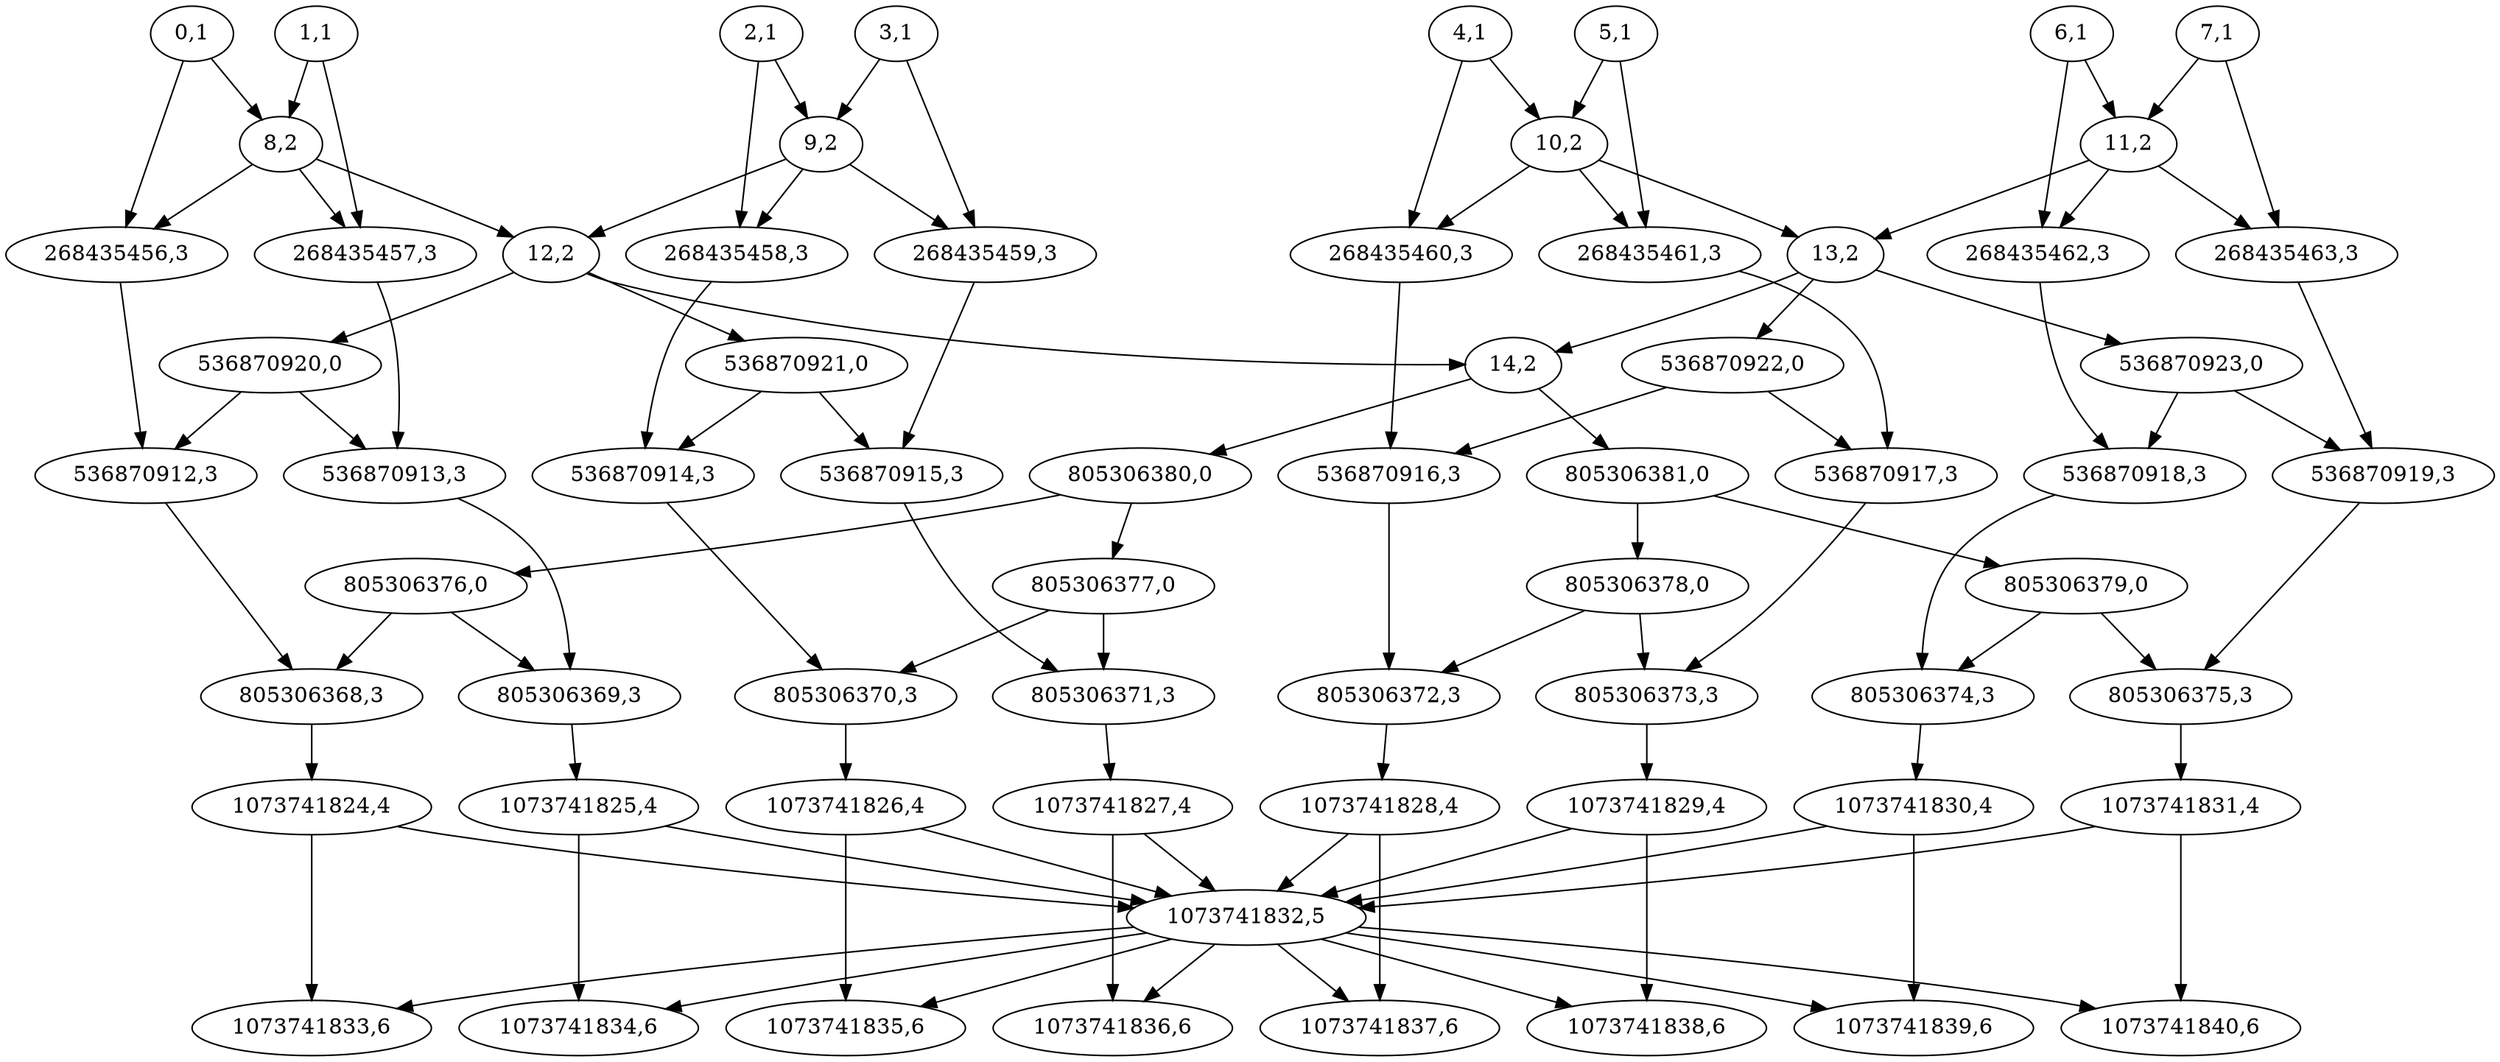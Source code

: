 digraph G {
0 [label="0,1"]
268435456 [label="268435456,3"]
8 -> 268435456
0 -> 268435456
536870912 [label="536870912,3"]
536870920 -> 536870912
268435456 -> 536870912
805306368 [label="805306368,3"]
805306376 -> 805306368
536870912 -> 805306368
1073741824 [label="1073741824,4"]
805306368 -> 1073741824
8 [label="8,2"]
0 -> 8
1 -> 8
536870920 [label="536870920,0"]
12 -> 536870920
805306376 [label="805306376,0"]
805306380 -> 805306376
12 [label="12,2"]
8 -> 12
9 -> 12
805306380 [label="805306380,0"]
14 -> 805306380
14 [label="14,2"]
12 -> 14
13 -> 14
1073741833 [label="1073741833,6"]
1073741832 -> 1073741833
1073741824 -> 1073741833
1073741832 [label="1073741832,5"]
1073741824 -> 1073741832
1073741825 -> 1073741832
1073741826 -> 1073741832
1073741827 -> 1073741832
1073741828 -> 1073741832
1073741829 -> 1073741832
1073741830 -> 1073741832
1073741831 -> 1073741832
1 [label="1,1"]
268435457 [label="268435457,3"]
8 -> 268435457
1 -> 268435457
536870913 [label="536870913,3"]
536870920 -> 536870913
268435457 -> 536870913
805306369 [label="805306369,3"]
805306376 -> 805306369
536870913 -> 805306369
1073741825 [label="1073741825,4"]
805306369 -> 1073741825
1073741834 [label="1073741834,6"]
1073741832 -> 1073741834
1073741825 -> 1073741834
2 [label="2,1"]
268435458 [label="268435458,3"]
9 -> 268435458
2 -> 268435458
536870914 [label="536870914,3"]
536870921 -> 536870914
268435458 -> 536870914
805306370 [label="805306370,3"]
805306377 -> 805306370
536870914 -> 805306370
1073741826 [label="1073741826,4"]
805306370 -> 1073741826
9 [label="9,2"]
2 -> 9
3 -> 9
536870921 [label="536870921,0"]
12 -> 536870921
805306377 [label="805306377,0"]
805306380 -> 805306377
1073741835 [label="1073741835,6"]
1073741832 -> 1073741835
1073741826 -> 1073741835
3 [label="3,1"]
268435459 [label="268435459,3"]
9 -> 268435459
3 -> 268435459
536870915 [label="536870915,3"]
536870921 -> 536870915
268435459 -> 536870915
805306371 [label="805306371,3"]
805306377 -> 805306371
536870915 -> 805306371
1073741827 [label="1073741827,4"]
805306371 -> 1073741827
1073741836 [label="1073741836,6"]
1073741832 -> 1073741836
1073741827 -> 1073741836
4 [label="4,1"]
268435460 [label="268435460,3"]
10 -> 268435460
4 -> 268435460
536870916 [label="536870916,3"]
536870922 -> 536870916
268435460 -> 536870916
805306372 [label="805306372,3"]
805306378 -> 805306372
536870916 -> 805306372
1073741828 [label="1073741828,4"]
805306372 -> 1073741828
10 [label="10,2"]
4 -> 10
5 -> 10
536870922 [label="536870922,0"]
13 -> 536870922
805306378 [label="805306378,0"]
805306381 -> 805306378
13 [label="13,2"]
10 -> 13
11 -> 13
805306381 [label="805306381,0"]
14 -> 805306381
1073741837 [label="1073741837,6"]
1073741832 -> 1073741837
1073741828 -> 1073741837
5 [label="5,1"]
268435461 [label="268435461,3"]
10 -> 268435461
5 -> 268435461
536870917 [label="536870917,3"]
536870922 -> 536870917
268435461 -> 536870917
805306373 [label="805306373,3"]
805306378 -> 805306373
536870917 -> 805306373
1073741829 [label="1073741829,4"]
805306373 -> 1073741829
1073741838 [label="1073741838,6"]
1073741832 -> 1073741838
1073741829 -> 1073741838
6 [label="6,1"]
268435462 [label="268435462,3"]
11 -> 268435462
6 -> 268435462
536870918 [label="536870918,3"]
536870923 -> 536870918
268435462 -> 536870918
805306374 [label="805306374,3"]
805306379 -> 805306374
536870918 -> 805306374
1073741830 [label="1073741830,4"]
805306374 -> 1073741830
11 [label="11,2"]
6 -> 11
7 -> 11
536870923 [label="536870923,0"]
13 -> 536870923
805306379 [label="805306379,0"]
805306381 -> 805306379
1073741839 [label="1073741839,6"]
1073741832 -> 1073741839
1073741830 -> 1073741839
7 [label="7,1"]
268435463 [label="268435463,3"]
11 -> 268435463
7 -> 268435463
536870919 [label="536870919,3"]
536870923 -> 536870919
268435463 -> 536870919
805306375 [label="805306375,3"]
805306379 -> 805306375
536870919 -> 805306375
1073741831 [label="1073741831,4"]
805306375 -> 1073741831
1073741840 [label="1073741840,6"]
1073741832 -> 1073741840
1073741831 -> 1073741840
}
